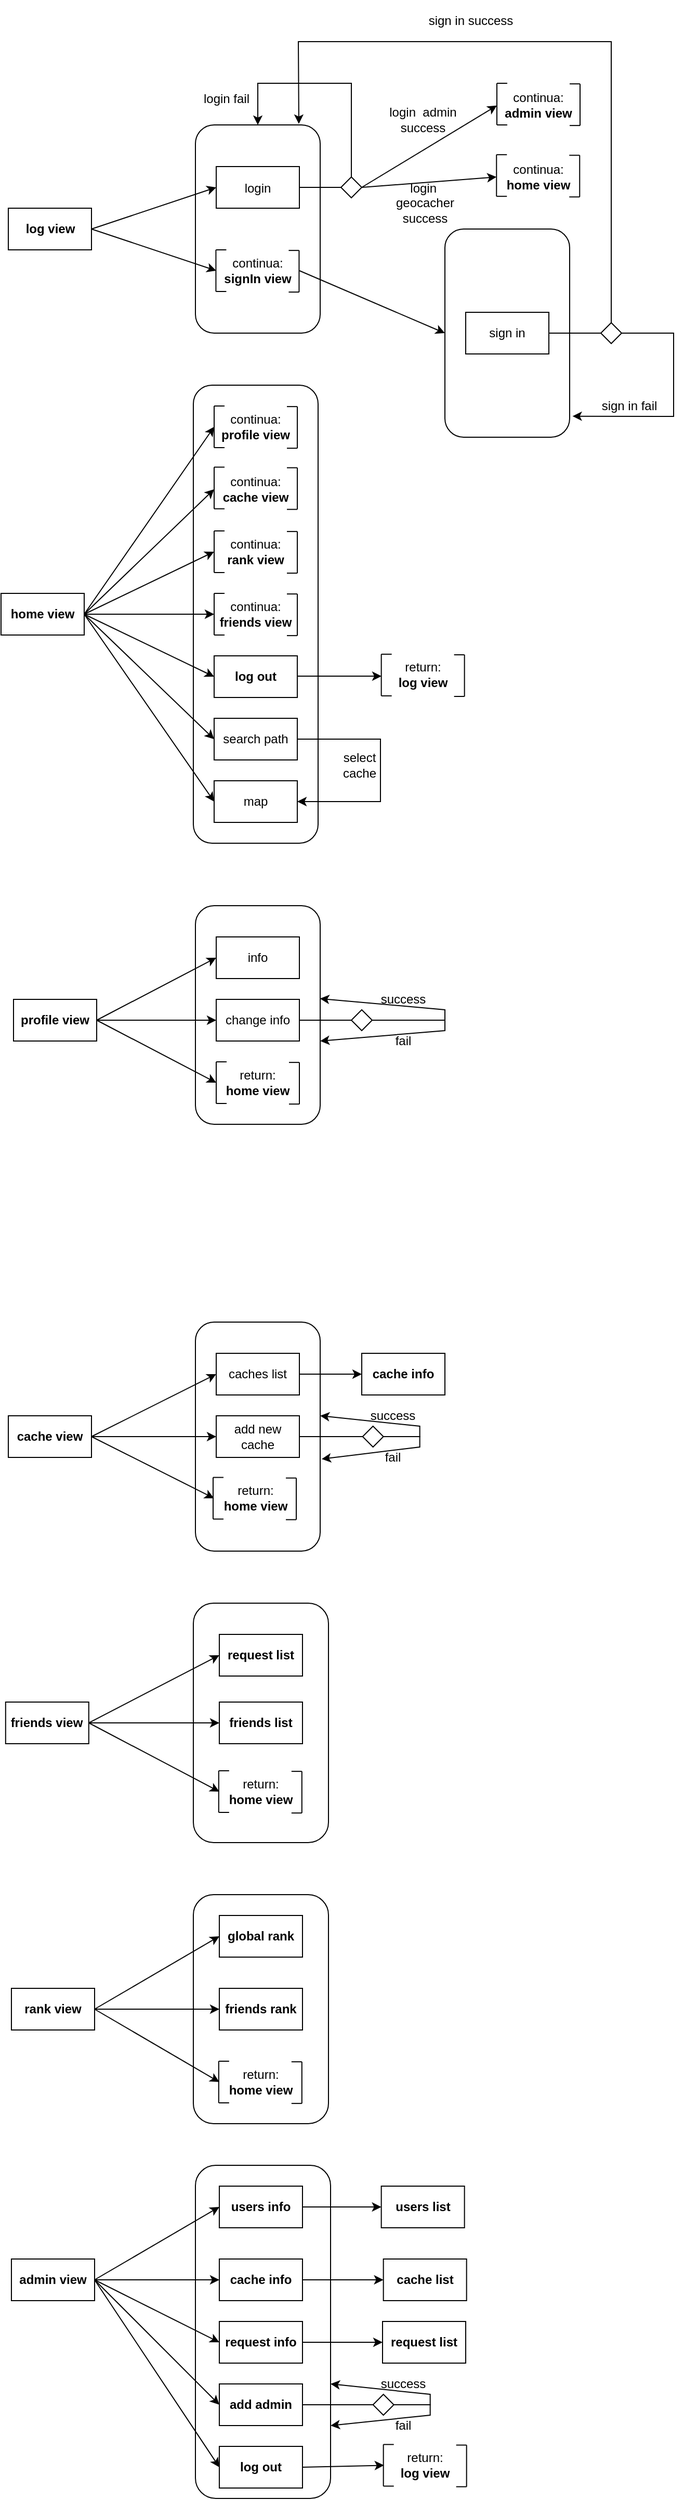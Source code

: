 <mxfile version="21.3.7" type="device">
  <diagram name="Pagina-1" id="t4xXC4OWrp22J8FmVg-x">
    <mxGraphModel dx="1138" dy="1809" grid="1" gridSize="10" guides="1" tooltips="1" connect="1" arrows="1" fold="1" page="1" pageScale="1" pageWidth="827" pageHeight="1169" math="0" shadow="0">
      <root>
        <mxCell id="0" />
        <mxCell id="1" parent="0" />
        <mxCell id="ESL95GGbfHb56Cdl-5EP-1" value="" style="rounded=1;whiteSpace=wrap;html=1;" parent="1" vertex="1">
          <mxGeometry x="340" y="40" width="120" height="200" as="geometry" />
        </mxCell>
        <mxCell id="ESL95GGbfHb56Cdl-5EP-3" value="" style="rounded=0;whiteSpace=wrap;html=1;" parent="1" vertex="1">
          <mxGeometry x="160" y="120" width="80" height="40" as="geometry" />
        </mxCell>
        <mxCell id="ESL95GGbfHb56Cdl-5EP-4" value="&lt;b&gt;log view&lt;/b&gt;" style="text;html=1;align=center;verticalAlign=middle;resizable=0;points=[];autosize=1;strokeColor=none;fillColor=none;" parent="1" vertex="1">
          <mxGeometry x="165" y="125" width="70" height="30" as="geometry" />
        </mxCell>
        <mxCell id="ESL95GGbfHb56Cdl-5EP-27" value="" style="endArrow=none;html=1;rounded=0;" parent="1" edge="1">
          <mxGeometry width="50" height="50" relative="1" as="geometry">
            <mxPoint x="359.71" y="200" as="sourcePoint" />
            <mxPoint x="359.71" y="160" as="targetPoint" />
          </mxGeometry>
        </mxCell>
        <mxCell id="ESL95GGbfHb56Cdl-5EP-28" value="" style="endArrow=none;html=1;rounded=0;" parent="1" edge="1">
          <mxGeometry width="50" height="50" relative="1" as="geometry">
            <mxPoint x="359.71" y="160" as="sourcePoint" />
            <mxPoint x="369.71" y="160" as="targetPoint" />
          </mxGeometry>
        </mxCell>
        <mxCell id="ESL95GGbfHb56Cdl-5EP-29" value="" style="endArrow=none;html=1;rounded=0;" parent="1" edge="1">
          <mxGeometry width="50" height="50" relative="1" as="geometry">
            <mxPoint x="359.71" y="200" as="sourcePoint" />
            <mxPoint x="369.71" y="200" as="targetPoint" />
          </mxGeometry>
        </mxCell>
        <mxCell id="ESL95GGbfHb56Cdl-5EP-30" value="" style="endArrow=none;html=1;rounded=0;" parent="1" edge="1">
          <mxGeometry width="50" height="50" relative="1" as="geometry">
            <mxPoint x="439.71" y="160.57" as="sourcePoint" />
            <mxPoint x="439.71" y="200.57" as="targetPoint" />
          </mxGeometry>
        </mxCell>
        <mxCell id="ESL95GGbfHb56Cdl-5EP-31" value="" style="endArrow=none;html=1;rounded=0;" parent="1" edge="1">
          <mxGeometry width="50" height="50" relative="1" as="geometry">
            <mxPoint x="429.71" y="160.57" as="sourcePoint" />
            <mxPoint x="439.71" y="160.57" as="targetPoint" />
          </mxGeometry>
        </mxCell>
        <mxCell id="ESL95GGbfHb56Cdl-5EP-32" value="" style="endArrow=none;html=1;rounded=0;" parent="1" edge="1">
          <mxGeometry width="50" height="50" relative="1" as="geometry">
            <mxPoint x="429.71" y="200.57" as="sourcePoint" />
            <mxPoint x="439.71" y="200.57" as="targetPoint" />
          </mxGeometry>
        </mxCell>
        <mxCell id="ESL95GGbfHb56Cdl-5EP-34" value="continua:&lt;br&gt;&lt;b&gt;signIn view&lt;/b&gt;" style="text;html=1;strokeColor=none;fillColor=none;align=center;verticalAlign=middle;whiteSpace=wrap;rounded=0;" parent="1" vertex="1">
          <mxGeometry x="360" y="160" width="80" height="40" as="geometry" />
        </mxCell>
        <mxCell id="ESL95GGbfHb56Cdl-5EP-35" value="" style="endArrow=classic;html=1;rounded=0;exitX=1;exitY=0.5;exitDx=0;exitDy=0;entryX=0;entryY=0.5;entryDx=0;entryDy=0;" parent="1" source="ESL95GGbfHb56Cdl-5EP-3" edge="1">
          <mxGeometry width="50" height="50" relative="1" as="geometry">
            <mxPoint x="400" y="200" as="sourcePoint" />
            <mxPoint x="360" y="100.0" as="targetPoint" />
          </mxGeometry>
        </mxCell>
        <mxCell id="ESL95GGbfHb56Cdl-5EP-36" value="" style="endArrow=classic;html=1;rounded=0;exitX=1;exitY=0.5;exitDx=0;exitDy=0;entryX=0;entryY=0.5;entryDx=0;entryDy=0;" parent="1" source="ESL95GGbfHb56Cdl-5EP-3" target="ESL95GGbfHb56Cdl-5EP-34" edge="1">
          <mxGeometry width="50" height="50" relative="1" as="geometry">
            <mxPoint x="400" y="200" as="sourcePoint" />
            <mxPoint x="450" y="150" as="targetPoint" />
          </mxGeometry>
        </mxCell>
        <mxCell id="ESL95GGbfHb56Cdl-5EP-39" value="" style="rounded=0;whiteSpace=wrap;html=1;" parent="1" vertex="1">
          <mxGeometry x="360" y="80" width="80" height="40" as="geometry" />
        </mxCell>
        <mxCell id="ESL95GGbfHb56Cdl-5EP-40" value="" style="endArrow=none;html=1;rounded=0;exitX=1;exitY=0.5;exitDx=0;exitDy=0;" parent="1" source="ESL95GGbfHb56Cdl-5EP-39" edge="1">
          <mxGeometry width="50" height="50" relative="1" as="geometry">
            <mxPoint x="400" y="200" as="sourcePoint" />
            <mxPoint x="480" y="100" as="targetPoint" />
          </mxGeometry>
        </mxCell>
        <mxCell id="ESL95GGbfHb56Cdl-5EP-41" value="" style="rhombus;whiteSpace=wrap;html=1;" parent="1" vertex="1">
          <mxGeometry x="480" y="90" width="20" height="20" as="geometry" />
        </mxCell>
        <mxCell id="ESL95GGbfHb56Cdl-5EP-42" value="" style="endArrow=classic;html=1;rounded=0;exitX=0.5;exitY=0;exitDx=0;exitDy=0;entryX=0.5;entryY=0;entryDx=0;entryDy=0;" parent="1" source="ESL95GGbfHb56Cdl-5EP-41" target="ESL95GGbfHb56Cdl-5EP-1" edge="1">
          <mxGeometry width="50" height="50" relative="1" as="geometry">
            <mxPoint x="400" y="200" as="sourcePoint" />
            <mxPoint x="350" y="10" as="targetPoint" />
            <Array as="points">
              <mxPoint x="490" y="40" />
              <mxPoint x="490" />
              <mxPoint x="400" />
            </Array>
          </mxGeometry>
        </mxCell>
        <mxCell id="ESL95GGbfHb56Cdl-5EP-43" value="login fail" style="text;html=1;strokeColor=none;fillColor=none;align=center;verticalAlign=middle;whiteSpace=wrap;rounded=0;" parent="1" vertex="1">
          <mxGeometry x="340" width="60" height="30" as="geometry" />
        </mxCell>
        <mxCell id="ESL95GGbfHb56Cdl-5EP-44" value="" style="endArrow=classic;html=1;rounded=0;exitX=1;exitY=0.5;exitDx=0;exitDy=0;entryX=0;entryY=0.5;entryDx=0;entryDy=0;" parent="1" source="ESL95GGbfHb56Cdl-5EP-41" target="bW9s2679o0z1CHN03vp--7" edge="1">
          <mxGeometry width="50" height="50" relative="1" as="geometry">
            <mxPoint x="530" y="90" as="sourcePoint" />
            <mxPoint x="540" y="41" as="targetPoint" />
            <Array as="points" />
          </mxGeometry>
        </mxCell>
        <mxCell id="ESL95GGbfHb56Cdl-5EP-45" value="" style="endArrow=none;html=1;rounded=0;" parent="1" edge="1">
          <mxGeometry width="50" height="50" relative="1" as="geometry">
            <mxPoint x="629.63" y="108.6" as="sourcePoint" />
            <mxPoint x="629.63" y="68.6" as="targetPoint" />
          </mxGeometry>
        </mxCell>
        <mxCell id="ESL95GGbfHb56Cdl-5EP-46" value="" style="endArrow=none;html=1;rounded=0;" parent="1" edge="1">
          <mxGeometry width="50" height="50" relative="1" as="geometry">
            <mxPoint x="629.63" y="68.6" as="sourcePoint" />
            <mxPoint x="639.63" y="68.6" as="targetPoint" />
          </mxGeometry>
        </mxCell>
        <mxCell id="ESL95GGbfHb56Cdl-5EP-47" value="" style="endArrow=none;html=1;rounded=0;" parent="1" edge="1">
          <mxGeometry width="50" height="50" relative="1" as="geometry">
            <mxPoint x="629.63" y="108.6" as="sourcePoint" />
            <mxPoint x="639.63" y="108.6" as="targetPoint" />
          </mxGeometry>
        </mxCell>
        <mxCell id="ESL95GGbfHb56Cdl-5EP-48" value="" style="endArrow=none;html=1;rounded=0;" parent="1" edge="1">
          <mxGeometry width="50" height="50" relative="1" as="geometry">
            <mxPoint x="709.63" y="69.17" as="sourcePoint" />
            <mxPoint x="709.63" y="109.17" as="targetPoint" />
          </mxGeometry>
        </mxCell>
        <mxCell id="ESL95GGbfHb56Cdl-5EP-49" value="" style="endArrow=none;html=1;rounded=0;" parent="1" edge="1">
          <mxGeometry width="50" height="50" relative="1" as="geometry">
            <mxPoint x="699.63" y="69.17" as="sourcePoint" />
            <mxPoint x="709.63" y="69.17" as="targetPoint" />
          </mxGeometry>
        </mxCell>
        <mxCell id="ESL95GGbfHb56Cdl-5EP-50" value="" style="endArrow=none;html=1;rounded=0;" parent="1" edge="1">
          <mxGeometry width="50" height="50" relative="1" as="geometry">
            <mxPoint x="699.63" y="109.17" as="sourcePoint" />
            <mxPoint x="709.63" y="109.17" as="targetPoint" />
          </mxGeometry>
        </mxCell>
        <mxCell id="ESL95GGbfHb56Cdl-5EP-51" value="continua:&lt;br&gt;&lt;b&gt;home view&lt;/b&gt;" style="text;html=1;strokeColor=none;fillColor=none;align=center;verticalAlign=middle;whiteSpace=wrap;rounded=0;" parent="1" vertex="1">
          <mxGeometry x="629.63" y="70" width="80" height="40" as="geometry" />
        </mxCell>
        <mxCell id="ESL95GGbfHb56Cdl-5EP-53" value="login&amp;nbsp; admin success" style="text;html=1;strokeColor=none;fillColor=none;align=center;verticalAlign=middle;whiteSpace=wrap;rounded=0;" parent="1" vertex="1">
          <mxGeometry x="518.82" y="20.0" width="80" height="30" as="geometry" />
        </mxCell>
        <mxCell id="ESL95GGbfHb56Cdl-5EP-54" value="login" style="text;html=1;strokeColor=none;fillColor=none;align=center;verticalAlign=middle;whiteSpace=wrap;rounded=0;" parent="1" vertex="1">
          <mxGeometry x="360" y="81.4" width="80" height="40" as="geometry" />
        </mxCell>
        <mxCell id="ESL95GGbfHb56Cdl-5EP-55" value="" style="endArrow=classic;html=1;rounded=0;exitX=1;exitY=0.5;exitDx=0;exitDy=0;entryX=0;entryY=0.5;entryDx=0;entryDy=0;" parent="1" source="ESL95GGbfHb56Cdl-5EP-34" target="ESL95GGbfHb56Cdl-5EP-56" edge="1">
          <mxGeometry width="50" height="50" relative="1" as="geometry">
            <mxPoint x="420" y="230" as="sourcePoint" />
            <mxPoint x="490" y="180" as="targetPoint" />
          </mxGeometry>
        </mxCell>
        <mxCell id="ESL95GGbfHb56Cdl-5EP-56" value="" style="rounded=1;whiteSpace=wrap;html=1;" parent="1" vertex="1">
          <mxGeometry x="580" y="140" width="120" height="200" as="geometry" />
        </mxCell>
        <mxCell id="ESL95GGbfHb56Cdl-5EP-57" value="" style="rounded=0;whiteSpace=wrap;html=1;" parent="1" vertex="1">
          <mxGeometry x="600" y="220" width="80" height="40" as="geometry" />
        </mxCell>
        <mxCell id="ESL95GGbfHb56Cdl-5EP-58" value="sign in" style="text;html=1;strokeColor=none;fillColor=none;align=center;verticalAlign=middle;whiteSpace=wrap;rounded=0;" parent="1" vertex="1">
          <mxGeometry x="600" y="220" width="80" height="40" as="geometry" />
        </mxCell>
        <mxCell id="ESL95GGbfHb56Cdl-5EP-59" value="" style="endArrow=none;html=1;rounded=0;exitX=1;exitY=0.5;exitDx=0;exitDy=0;" parent="1" source="ESL95GGbfHb56Cdl-5EP-58" edge="1">
          <mxGeometry width="50" height="50" relative="1" as="geometry">
            <mxPoint x="420" y="230" as="sourcePoint" />
            <mxPoint x="730" y="240" as="targetPoint" />
          </mxGeometry>
        </mxCell>
        <mxCell id="ESL95GGbfHb56Cdl-5EP-61" value="" style="rhombus;whiteSpace=wrap;html=1;" parent="1" vertex="1">
          <mxGeometry x="730" y="230" width="20" height="20" as="geometry" />
        </mxCell>
        <mxCell id="ESL95GGbfHb56Cdl-5EP-62" value="" style="endArrow=classic;html=1;rounded=0;exitX=0.5;exitY=0;exitDx=0;exitDy=0;entryX=0.829;entryY=-0.005;entryDx=0;entryDy=0;entryPerimeter=0;" parent="1" source="ESL95GGbfHb56Cdl-5EP-61" target="ESL95GGbfHb56Cdl-5EP-1" edge="1">
          <mxGeometry width="50" height="50" relative="1" as="geometry">
            <mxPoint x="420" y="230" as="sourcePoint" />
            <mxPoint x="420" y="20" as="targetPoint" />
            <Array as="points">
              <mxPoint x="740" y="-40" />
              <mxPoint x="439" y="-40" />
            </Array>
          </mxGeometry>
        </mxCell>
        <mxCell id="ESL95GGbfHb56Cdl-5EP-63" value="sign in success" style="text;html=1;strokeColor=none;fillColor=none;align=center;verticalAlign=middle;whiteSpace=wrap;rounded=0;" parent="1" vertex="1">
          <mxGeometry x="550" y="-80" width="110" height="40" as="geometry" />
        </mxCell>
        <mxCell id="ESL95GGbfHb56Cdl-5EP-64" value="" style="endArrow=classic;html=1;rounded=0;exitX=1;exitY=0.5;exitDx=0;exitDy=0;entryX=1.023;entryY=0.899;entryDx=0;entryDy=0;entryPerimeter=0;" parent="1" source="ESL95GGbfHb56Cdl-5EP-61" target="ESL95GGbfHb56Cdl-5EP-56" edge="1">
          <mxGeometry width="50" height="50" relative="1" as="geometry">
            <mxPoint x="420" y="220" as="sourcePoint" />
            <mxPoint x="740" y="330" as="targetPoint" />
            <Array as="points">
              <mxPoint x="800" y="240" />
              <mxPoint x="800" y="320" />
            </Array>
          </mxGeometry>
        </mxCell>
        <mxCell id="ESL95GGbfHb56Cdl-5EP-65" value="sign in fail" style="text;html=1;strokeColor=none;fillColor=none;align=center;verticalAlign=middle;whiteSpace=wrap;rounded=0;" parent="1" vertex="1">
          <mxGeometry x="720" y="290" width="75" height="40" as="geometry" />
        </mxCell>
        <mxCell id="ESL95GGbfHb56Cdl-5EP-66" value="" style="rounded=1;whiteSpace=wrap;html=1;" parent="1" vertex="1">
          <mxGeometry x="337.99" y="290" width="120" height="440" as="geometry" />
        </mxCell>
        <mxCell id="ESL95GGbfHb56Cdl-5EP-68" value="" style="rounded=0;whiteSpace=wrap;html=1;" parent="1" vertex="1">
          <mxGeometry x="152.99" y="490" width="80" height="40" as="geometry" />
        </mxCell>
        <mxCell id="ESL95GGbfHb56Cdl-5EP-70" value="&lt;b&gt;home view&lt;/b&gt;" style="text;html=1;strokeColor=none;fillColor=none;align=center;verticalAlign=middle;whiteSpace=wrap;rounded=0;" parent="1" vertex="1">
          <mxGeometry x="152.99" y="490" width="80" height="40" as="geometry" />
        </mxCell>
        <mxCell id="ESL95GGbfHb56Cdl-5EP-71" value="" style="endArrow=none;html=1;rounded=0;" parent="1" edge="1">
          <mxGeometry width="50" height="50" relative="1" as="geometry">
            <mxPoint x="357.99" y="350" as="sourcePoint" />
            <mxPoint x="357.99" y="310" as="targetPoint" />
          </mxGeometry>
        </mxCell>
        <mxCell id="ESL95GGbfHb56Cdl-5EP-72" value="" style="endArrow=none;html=1;rounded=0;" parent="1" edge="1">
          <mxGeometry width="50" height="50" relative="1" as="geometry">
            <mxPoint x="357.99" y="310" as="sourcePoint" />
            <mxPoint x="367.99" y="310" as="targetPoint" />
          </mxGeometry>
        </mxCell>
        <mxCell id="ESL95GGbfHb56Cdl-5EP-73" value="" style="endArrow=none;html=1;rounded=0;" parent="1" edge="1">
          <mxGeometry width="50" height="50" relative="1" as="geometry">
            <mxPoint x="357.99" y="350" as="sourcePoint" />
            <mxPoint x="367.99" y="350" as="targetPoint" />
          </mxGeometry>
        </mxCell>
        <mxCell id="ESL95GGbfHb56Cdl-5EP-74" value="" style="endArrow=none;html=1;rounded=0;" parent="1" edge="1">
          <mxGeometry width="50" height="50" relative="1" as="geometry">
            <mxPoint x="437.99" y="310.57" as="sourcePoint" />
            <mxPoint x="437.99" y="350.57" as="targetPoint" />
          </mxGeometry>
        </mxCell>
        <mxCell id="ESL95GGbfHb56Cdl-5EP-75" value="" style="endArrow=none;html=1;rounded=0;" parent="1" edge="1">
          <mxGeometry width="50" height="50" relative="1" as="geometry">
            <mxPoint x="427.99" y="310.57" as="sourcePoint" />
            <mxPoint x="437.99" y="310.57" as="targetPoint" />
          </mxGeometry>
        </mxCell>
        <mxCell id="ESL95GGbfHb56Cdl-5EP-76" value="" style="endArrow=none;html=1;rounded=0;" parent="1" edge="1">
          <mxGeometry width="50" height="50" relative="1" as="geometry">
            <mxPoint x="427.99" y="350.57" as="sourcePoint" />
            <mxPoint x="437.99" y="350.57" as="targetPoint" />
          </mxGeometry>
        </mxCell>
        <mxCell id="ESL95GGbfHb56Cdl-5EP-89" value="" style="endArrow=none;html=1;rounded=0;" parent="1" edge="1">
          <mxGeometry width="50" height="50" relative="1" as="geometry">
            <mxPoint x="357.99" y="470" as="sourcePoint" />
            <mxPoint x="357.99" y="430" as="targetPoint" />
          </mxGeometry>
        </mxCell>
        <mxCell id="ESL95GGbfHb56Cdl-5EP-90" value="" style="endArrow=none;html=1;rounded=0;" parent="1" edge="1">
          <mxGeometry width="50" height="50" relative="1" as="geometry">
            <mxPoint x="357.99" y="430" as="sourcePoint" />
            <mxPoint x="367.99" y="430" as="targetPoint" />
          </mxGeometry>
        </mxCell>
        <mxCell id="ESL95GGbfHb56Cdl-5EP-91" value="" style="endArrow=none;html=1;rounded=0;" parent="1" edge="1">
          <mxGeometry width="50" height="50" relative="1" as="geometry">
            <mxPoint x="357.99" y="470" as="sourcePoint" />
            <mxPoint x="367.99" y="470" as="targetPoint" />
          </mxGeometry>
        </mxCell>
        <mxCell id="ESL95GGbfHb56Cdl-5EP-92" value="" style="endArrow=none;html=1;rounded=0;" parent="1" edge="1">
          <mxGeometry width="50" height="50" relative="1" as="geometry">
            <mxPoint x="437.99" y="430.57" as="sourcePoint" />
            <mxPoint x="437.99" y="470.57" as="targetPoint" />
          </mxGeometry>
        </mxCell>
        <mxCell id="ESL95GGbfHb56Cdl-5EP-93" value="" style="endArrow=none;html=1;rounded=0;" parent="1" edge="1">
          <mxGeometry width="50" height="50" relative="1" as="geometry">
            <mxPoint x="427.99" y="430.57" as="sourcePoint" />
            <mxPoint x="437.99" y="430.57" as="targetPoint" />
          </mxGeometry>
        </mxCell>
        <mxCell id="ESL95GGbfHb56Cdl-5EP-94" value="" style="endArrow=none;html=1;rounded=0;" parent="1" edge="1">
          <mxGeometry width="50" height="50" relative="1" as="geometry">
            <mxPoint x="427.99" y="470.57" as="sourcePoint" />
            <mxPoint x="437.99" y="470.57" as="targetPoint" />
          </mxGeometry>
        </mxCell>
        <mxCell id="ESL95GGbfHb56Cdl-5EP-95" value="" style="endArrow=none;html=1;rounded=0;" parent="1" edge="1">
          <mxGeometry width="50" height="50" relative="1" as="geometry">
            <mxPoint x="357.99" y="408.74" as="sourcePoint" />
            <mxPoint x="357.99" y="368.74" as="targetPoint" />
          </mxGeometry>
        </mxCell>
        <mxCell id="ESL95GGbfHb56Cdl-5EP-96" value="" style="endArrow=none;html=1;rounded=0;" parent="1" edge="1">
          <mxGeometry width="50" height="50" relative="1" as="geometry">
            <mxPoint x="357.99" y="368.74" as="sourcePoint" />
            <mxPoint x="367.99" y="368.74" as="targetPoint" />
          </mxGeometry>
        </mxCell>
        <mxCell id="ESL95GGbfHb56Cdl-5EP-97" value="" style="endArrow=none;html=1;rounded=0;" parent="1" edge="1">
          <mxGeometry width="50" height="50" relative="1" as="geometry">
            <mxPoint x="357.99" y="408.74" as="sourcePoint" />
            <mxPoint x="367.99" y="408.74" as="targetPoint" />
          </mxGeometry>
        </mxCell>
        <mxCell id="ESL95GGbfHb56Cdl-5EP-98" value="" style="endArrow=none;html=1;rounded=0;" parent="1" edge="1">
          <mxGeometry width="50" height="50" relative="1" as="geometry">
            <mxPoint x="437.99" y="369.31" as="sourcePoint" />
            <mxPoint x="437.99" y="409.31" as="targetPoint" />
          </mxGeometry>
        </mxCell>
        <mxCell id="ESL95GGbfHb56Cdl-5EP-99" value="" style="endArrow=none;html=1;rounded=0;" parent="1" edge="1">
          <mxGeometry width="50" height="50" relative="1" as="geometry">
            <mxPoint x="427.99" y="369.31" as="sourcePoint" />
            <mxPoint x="437.99" y="369.31" as="targetPoint" />
          </mxGeometry>
        </mxCell>
        <mxCell id="ESL95GGbfHb56Cdl-5EP-100" value="" style="endArrow=none;html=1;rounded=0;" parent="1" edge="1">
          <mxGeometry width="50" height="50" relative="1" as="geometry">
            <mxPoint x="427.99" y="409.31" as="sourcePoint" />
            <mxPoint x="437.99" y="409.31" as="targetPoint" />
          </mxGeometry>
        </mxCell>
        <mxCell id="ESL95GGbfHb56Cdl-5EP-102" value="" style="rounded=0;whiteSpace=wrap;html=1;" parent="1" vertex="1">
          <mxGeometry x="357.99" y="670" width="80" height="40" as="geometry" />
        </mxCell>
        <mxCell id="ESL95GGbfHb56Cdl-5EP-103" value="map" style="text;html=1;strokeColor=none;fillColor=none;align=center;verticalAlign=middle;whiteSpace=wrap;rounded=0;" parent="1" vertex="1">
          <mxGeometry x="357.99" y="670" width="80" height="40" as="geometry" />
        </mxCell>
        <mxCell id="ESL95GGbfHb56Cdl-5EP-105" value="continua:&lt;br style=&quot;border-color: var(--border-color);&quot;&gt;&lt;b style=&quot;border-color: var(--border-color);&quot;&gt;rank view&lt;/b&gt;" style="text;html=1;strokeColor=none;fillColor=none;align=center;verticalAlign=middle;whiteSpace=wrap;rounded=0;" parent="1" vertex="1">
          <mxGeometry x="357.99" y="430" width="80" height="40" as="geometry" />
        </mxCell>
        <mxCell id="ESL95GGbfHb56Cdl-5EP-106" value="continua:&lt;br style=&quot;border-color: var(--border-color);&quot;&gt;&lt;b style=&quot;border-color: var(--border-color);&quot;&gt;cache view&lt;/b&gt;" style="text;html=1;strokeColor=none;fillColor=none;align=center;verticalAlign=middle;whiteSpace=wrap;rounded=0;" parent="1" vertex="1">
          <mxGeometry x="357.99" y="370" width="80" height="40" as="geometry" />
        </mxCell>
        <mxCell id="ESL95GGbfHb56Cdl-5EP-107" value="continua:&lt;br&gt;&lt;b&gt;profile view&lt;/b&gt;" style="text;html=1;strokeColor=none;fillColor=none;align=center;verticalAlign=middle;whiteSpace=wrap;rounded=0;" parent="1" vertex="1">
          <mxGeometry x="357.99" y="310" width="80" height="40" as="geometry" />
        </mxCell>
        <mxCell id="ESL95GGbfHb56Cdl-5EP-113" value="" style="endArrow=classic;html=1;rounded=0;exitX=1;exitY=0.5;exitDx=0;exitDy=0;entryX=0;entryY=0.5;entryDx=0;entryDy=0;" parent="1" source="ESL95GGbfHb56Cdl-5EP-70" target="ESL95GGbfHb56Cdl-5EP-103" edge="1">
          <mxGeometry width="50" height="50" relative="1" as="geometry">
            <mxPoint x="467.99" y="440" as="sourcePoint" />
            <mxPoint x="517.99" y="390" as="targetPoint" />
          </mxGeometry>
        </mxCell>
        <mxCell id="ESL95GGbfHb56Cdl-5EP-114" value="" style="endArrow=classic;html=1;rounded=0;exitX=1;exitY=0.5;exitDx=0;exitDy=0;entryX=0;entryY=0.5;entryDx=0;entryDy=0;" parent="1" source="ESL95GGbfHb56Cdl-5EP-70" edge="1" target="ESL95GGbfHb56Cdl-5EP-120">
          <mxGeometry width="50" height="50" relative="1" as="geometry">
            <mxPoint x="477.99" y="450" as="sourcePoint" />
            <mxPoint x="357.99" y="510" as="targetPoint" />
          </mxGeometry>
        </mxCell>
        <mxCell id="ESL95GGbfHb56Cdl-5EP-115" value="" style="endArrow=classic;html=1;rounded=0;exitX=1;exitY=0.5;exitDx=0;exitDy=0;entryX=0;entryY=0.5;entryDx=0;entryDy=0;" parent="1" source="ESL95GGbfHb56Cdl-5EP-70" target="ESL95GGbfHb56Cdl-5EP-105" edge="1">
          <mxGeometry width="50" height="50" relative="1" as="geometry">
            <mxPoint x="487.99" y="460" as="sourcePoint" />
            <mxPoint x="537.99" y="410" as="targetPoint" />
          </mxGeometry>
        </mxCell>
        <mxCell id="ESL95GGbfHb56Cdl-5EP-116" value="" style="endArrow=classic;html=1;rounded=0;exitX=1;exitY=0.5;exitDx=0;exitDy=0;entryX=0;entryY=0.5;entryDx=0;entryDy=0;" parent="1" source="ESL95GGbfHb56Cdl-5EP-70" target="ESL95GGbfHb56Cdl-5EP-106" edge="1">
          <mxGeometry width="50" height="50" relative="1" as="geometry">
            <mxPoint x="497.99" y="470" as="sourcePoint" />
            <mxPoint x="547.99" y="420" as="targetPoint" />
          </mxGeometry>
        </mxCell>
        <mxCell id="ESL95GGbfHb56Cdl-5EP-117" value="" style="endArrow=classic;html=1;rounded=0;exitX=1;exitY=0.5;exitDx=0;exitDy=0;entryX=0;entryY=0.5;entryDx=0;entryDy=0;" parent="1" source="ESL95GGbfHb56Cdl-5EP-70" target="ESL95GGbfHb56Cdl-5EP-107" edge="1">
          <mxGeometry width="50" height="50" relative="1" as="geometry">
            <mxPoint x="507.99" y="480" as="sourcePoint" />
            <mxPoint x="557.99" y="430" as="targetPoint" />
          </mxGeometry>
        </mxCell>
        <mxCell id="ESL95GGbfHb56Cdl-5EP-118" value="&lt;b style=&quot;border-color: var(--border-color);&quot;&gt;profile view&lt;/b&gt;" style="rounded=0;whiteSpace=wrap;html=1;" parent="1" vertex="1">
          <mxGeometry x="165" y="880" width="80" height="40" as="geometry" />
        </mxCell>
        <mxCell id="ESL95GGbfHb56Cdl-5EP-119" value="" style="rounded=1;whiteSpace=wrap;html=1;" parent="1" vertex="1">
          <mxGeometry x="340" y="790" width="120" height="210" as="geometry" />
        </mxCell>
        <mxCell id="ESL95GGbfHb56Cdl-5EP-120" value="search path" style="rounded=0;whiteSpace=wrap;html=1;" parent="1" vertex="1">
          <mxGeometry x="357.99" y="610" width="80" height="40" as="geometry" />
        </mxCell>
        <mxCell id="ESL95GGbfHb56Cdl-5EP-122" value="" style="endArrow=classic;html=1;rounded=0;exitX=1;exitY=0.5;exitDx=0;exitDy=0;entryX=1;entryY=0.5;entryDx=0;entryDy=0;" parent="1" source="ESL95GGbfHb56Cdl-5EP-120" target="ESL95GGbfHb56Cdl-5EP-103" edge="1">
          <mxGeometry width="50" height="50" relative="1" as="geometry">
            <mxPoint x="437.99" y="560" as="sourcePoint" />
            <mxPoint x="487.99" y="590" as="targetPoint" />
            <Array as="points">
              <mxPoint x="517.99" y="630" />
              <mxPoint x="517.99" y="690" />
            </Array>
          </mxGeometry>
        </mxCell>
        <mxCell id="ESL95GGbfHb56Cdl-5EP-123" value="" style="rounded=0;whiteSpace=wrap;html=1;" parent="1" vertex="1">
          <mxGeometry x="360" y="820" width="80" height="40" as="geometry" />
        </mxCell>
        <mxCell id="ESL95GGbfHb56Cdl-5EP-126" value="info" style="text;html=1;strokeColor=none;fillColor=none;align=center;verticalAlign=middle;whiteSpace=wrap;rounded=0;" parent="1" vertex="1">
          <mxGeometry x="360" y="820" width="80" height="40" as="geometry" />
        </mxCell>
        <mxCell id="ESL95GGbfHb56Cdl-5EP-127" value="" style="rounded=0;whiteSpace=wrap;html=1;" parent="1" vertex="1">
          <mxGeometry x="360" y="880" width="80" height="40" as="geometry" />
        </mxCell>
        <mxCell id="ESL95GGbfHb56Cdl-5EP-132" value="" style="rhombus;whiteSpace=wrap;html=1;" parent="1" vertex="1">
          <mxGeometry x="490" y="890" width="20" height="20" as="geometry" />
        </mxCell>
        <mxCell id="ESL95GGbfHb56Cdl-5EP-133" value="" style="endArrow=none;html=1;rounded=0;entryX=0;entryY=0.5;entryDx=0;entryDy=0;exitX=1;exitY=0.5;exitDx=0;exitDy=0;" parent="1" source="bW9s2679o0z1CHN03vp--49" target="ESL95GGbfHb56Cdl-5EP-132" edge="1">
          <mxGeometry width="50" height="50" relative="1" as="geometry">
            <mxPoint x="460" y="900" as="sourcePoint" />
            <mxPoint x="450" y="800" as="targetPoint" />
          </mxGeometry>
        </mxCell>
        <mxCell id="ESL95GGbfHb56Cdl-5EP-140" value="" style="endArrow=classic;html=1;rounded=0;exitX=1;exitY=0.5;exitDx=0;exitDy=0;entryX=0;entryY=0.5;entryDx=0;entryDy=0;" parent="1" source="ESL95GGbfHb56Cdl-5EP-118" target="ESL95GGbfHb56Cdl-5EP-153" edge="1">
          <mxGeometry width="50" height="50" relative="1" as="geometry">
            <mxPoint x="220" y="860" as="sourcePoint" />
            <mxPoint x="290" y="990" as="targetPoint" />
          </mxGeometry>
        </mxCell>
        <mxCell id="ESL95GGbfHb56Cdl-5EP-142" value="" style="endArrow=classic;html=1;rounded=0;exitX=1;exitY=0.5;exitDx=0;exitDy=0;entryX=0;entryY=0.5;entryDx=0;entryDy=0;" parent="1" source="ESL95GGbfHb56Cdl-5EP-118" edge="1">
          <mxGeometry width="50" height="50" relative="1" as="geometry">
            <mxPoint x="240" y="880" as="sourcePoint" />
            <mxPoint x="360" y="900" as="targetPoint" />
          </mxGeometry>
        </mxCell>
        <mxCell id="ESL95GGbfHb56Cdl-5EP-143" value="" style="endArrow=classic;html=1;rounded=0;exitX=1;exitY=0.5;exitDx=0;exitDy=0;entryX=0;entryY=0.5;entryDx=0;entryDy=0;" parent="1" source="ESL95GGbfHb56Cdl-5EP-118" target="ESL95GGbfHb56Cdl-5EP-126" edge="1">
          <mxGeometry width="50" height="50" relative="1" as="geometry">
            <mxPoint x="240" y="920" as="sourcePoint" />
            <mxPoint x="300" y="840" as="targetPoint" />
          </mxGeometry>
        </mxCell>
        <mxCell id="ESL95GGbfHb56Cdl-5EP-144" value="" style="endArrow=none;html=1;rounded=0;" parent="1" edge="1">
          <mxGeometry width="50" height="50" relative="1" as="geometry">
            <mxPoint x="360" y="980" as="sourcePoint" />
            <mxPoint x="360" y="940" as="targetPoint" />
          </mxGeometry>
        </mxCell>
        <mxCell id="ESL95GGbfHb56Cdl-5EP-145" value="" style="endArrow=none;html=1;rounded=0;" parent="1" edge="1">
          <mxGeometry width="50" height="50" relative="1" as="geometry">
            <mxPoint x="360" y="940" as="sourcePoint" />
            <mxPoint x="370" y="940" as="targetPoint" />
          </mxGeometry>
        </mxCell>
        <mxCell id="ESL95GGbfHb56Cdl-5EP-146" value="" style="endArrow=none;html=1;rounded=0;" parent="1" edge="1">
          <mxGeometry width="50" height="50" relative="1" as="geometry">
            <mxPoint x="360" y="980" as="sourcePoint" />
            <mxPoint x="370" y="980" as="targetPoint" />
          </mxGeometry>
        </mxCell>
        <mxCell id="ESL95GGbfHb56Cdl-5EP-147" value="" style="endArrow=none;html=1;rounded=0;" parent="1" edge="1">
          <mxGeometry width="50" height="50" relative="1" as="geometry">
            <mxPoint x="440" y="940.57" as="sourcePoint" />
            <mxPoint x="440" y="980.57" as="targetPoint" />
          </mxGeometry>
        </mxCell>
        <mxCell id="ESL95GGbfHb56Cdl-5EP-148" value="" style="endArrow=none;html=1;rounded=0;" parent="1" edge="1">
          <mxGeometry width="50" height="50" relative="1" as="geometry">
            <mxPoint x="430" y="940.57" as="sourcePoint" />
            <mxPoint x="440" y="940.57" as="targetPoint" />
          </mxGeometry>
        </mxCell>
        <mxCell id="ESL95GGbfHb56Cdl-5EP-149" value="" style="endArrow=none;html=1;rounded=0;" parent="1" edge="1">
          <mxGeometry width="50" height="50" relative="1" as="geometry">
            <mxPoint x="430" y="980.57" as="sourcePoint" />
            <mxPoint x="440" y="980.57" as="targetPoint" />
          </mxGeometry>
        </mxCell>
        <mxCell id="ESL95GGbfHb56Cdl-5EP-153" value="return:&lt;br&gt;&lt;b&gt;home view&lt;/b&gt;" style="text;html=1;strokeColor=none;fillColor=none;align=center;verticalAlign=middle;whiteSpace=wrap;rounded=0;" parent="1" vertex="1">
          <mxGeometry x="360" y="940" width="80" height="40" as="geometry" />
        </mxCell>
        <mxCell id="ESL95GGbfHb56Cdl-5EP-158" value="" style="rounded=0;whiteSpace=wrap;html=1;" parent="1" vertex="1">
          <mxGeometry x="160" y="1280" width="80" height="40" as="geometry" />
        </mxCell>
        <mxCell id="ESL95GGbfHb56Cdl-5EP-159" value="" style="rounded=1;whiteSpace=wrap;html=1;" parent="1" vertex="1">
          <mxGeometry x="340" y="1190" width="120" height="220" as="geometry" />
        </mxCell>
        <mxCell id="ESL95GGbfHb56Cdl-5EP-160" style="edgeStyle=orthogonalEdgeStyle;rounded=0;orthogonalLoop=1;jettySize=auto;html=1;exitX=0.5;exitY=1;exitDx=0;exitDy=0;" parent="1" edge="1">
          <mxGeometry relative="1" as="geometry">
            <mxPoint x="500" y="880" as="sourcePoint" />
            <mxPoint x="500" y="880" as="targetPoint" />
          </mxGeometry>
        </mxCell>
        <mxCell id="ESL95GGbfHb56Cdl-5EP-184" value="" style="endArrow=classic;html=1;rounded=0;exitX=1;exitY=0.5;exitDx=0;exitDy=0;entryX=0.998;entryY=0.425;entryDx=0;entryDy=0;entryPerimeter=0;" parent="1" source="ESL95GGbfHb56Cdl-5EP-132" target="ESL95GGbfHb56Cdl-5EP-119" edge="1">
          <mxGeometry width="50" height="50" relative="1" as="geometry">
            <mxPoint x="685" y="970" as="sourcePoint" />
            <mxPoint x="470" y="880" as="targetPoint" />
            <Array as="points">
              <mxPoint x="580" y="900" />
              <mxPoint x="580" y="890" />
            </Array>
          </mxGeometry>
        </mxCell>
        <mxCell id="ESL95GGbfHb56Cdl-5EP-186" value="" style="endArrow=classic;html=1;rounded=0;exitX=1;exitY=0.5;exitDx=0;exitDy=0;" parent="1" source="ESL95GGbfHb56Cdl-5EP-132" edge="1">
          <mxGeometry width="50" height="50" relative="1" as="geometry">
            <mxPoint x="695" y="980" as="sourcePoint" />
            <mxPoint x="460" y="920" as="targetPoint" />
            <Array as="points">
              <mxPoint x="580" y="900" />
              <mxPoint x="580" y="910" />
            </Array>
          </mxGeometry>
        </mxCell>
        <mxCell id="ESL95GGbfHb56Cdl-5EP-187" value="success" style="text;html=1;strokeColor=none;fillColor=none;align=center;verticalAlign=middle;whiteSpace=wrap;rounded=0;" parent="1" vertex="1">
          <mxGeometry x="500" y="870" width="80" height="20" as="geometry" />
        </mxCell>
        <mxCell id="ESL95GGbfHb56Cdl-5EP-188" value="fail" style="text;html=1;strokeColor=none;fillColor=none;align=center;verticalAlign=middle;whiteSpace=wrap;rounded=0;" parent="1" vertex="1">
          <mxGeometry x="500" y="910" width="80" height="20" as="geometry" />
        </mxCell>
        <mxCell id="ESL95GGbfHb56Cdl-5EP-189" value="&lt;b&gt;cache view&lt;/b&gt;" style="text;html=1;strokeColor=none;fillColor=none;align=center;verticalAlign=middle;whiteSpace=wrap;rounded=0;" parent="1" vertex="1">
          <mxGeometry x="160" y="1280" width="80" height="40" as="geometry" />
        </mxCell>
        <mxCell id="ESL95GGbfHb56Cdl-5EP-190" value="" style="rounded=0;whiteSpace=wrap;html=1;" parent="1" vertex="1">
          <mxGeometry x="360" y="1220" width="80" height="40" as="geometry" />
        </mxCell>
        <mxCell id="ESL95GGbfHb56Cdl-5EP-191" value="caches list" style="text;html=1;strokeColor=none;fillColor=none;align=center;verticalAlign=middle;whiteSpace=wrap;rounded=0;" parent="1" vertex="1">
          <mxGeometry x="360" y="1220" width="80" height="40" as="geometry" />
        </mxCell>
        <mxCell id="ESL95GGbfHb56Cdl-5EP-192" value="" style="rounded=0;whiteSpace=wrap;html=1;" parent="1" vertex="1">
          <mxGeometry x="360" y="1280" width="80" height="40" as="geometry" />
        </mxCell>
        <mxCell id="ESL95GGbfHb56Cdl-5EP-193" value="add new cache" style="text;html=1;strokeColor=none;fillColor=none;align=center;verticalAlign=middle;whiteSpace=wrap;rounded=0;" parent="1" vertex="1">
          <mxGeometry x="360" y="1280" width="80" height="40" as="geometry" />
        </mxCell>
        <mxCell id="ESL95GGbfHb56Cdl-5EP-194" value="select cache" style="text;html=1;strokeColor=none;fillColor=none;align=center;verticalAlign=middle;whiteSpace=wrap;rounded=0;" parent="1" vertex="1">
          <mxGeometry x="467.99" y="640" width="60" height="30" as="geometry" />
        </mxCell>
        <mxCell id="ESL95GGbfHb56Cdl-5EP-201" value="" style="endArrow=classic;html=1;rounded=0;exitX=1;exitY=0.5;exitDx=0;exitDy=0;" parent="1" source="ESL95GGbfHb56Cdl-5EP-191" edge="1">
          <mxGeometry width="50" height="50" relative="1" as="geometry">
            <mxPoint x="470" y="1220" as="sourcePoint" />
            <mxPoint x="500" y="1240" as="targetPoint" />
          </mxGeometry>
        </mxCell>
        <mxCell id="ESL95GGbfHb56Cdl-5EP-203" value="" style="rhombus;whiteSpace=wrap;html=1;" parent="1" vertex="1">
          <mxGeometry x="500.83" y="1290" width="20" height="20" as="geometry" />
        </mxCell>
        <mxCell id="ESL95GGbfHb56Cdl-5EP-204" value="success" style="text;html=1;strokeColor=none;fillColor=none;align=center;verticalAlign=middle;whiteSpace=wrap;rounded=0;" parent="1" vertex="1">
          <mxGeometry x="490" y="1270" width="80" height="20" as="geometry" />
        </mxCell>
        <mxCell id="ESL95GGbfHb56Cdl-5EP-205" value="fail" style="text;html=1;strokeColor=none;fillColor=none;align=center;verticalAlign=middle;whiteSpace=wrap;rounded=0;" parent="1" vertex="1">
          <mxGeometry x="490.0" y="1310" width="80" height="20" as="geometry" />
        </mxCell>
        <mxCell id="ESL95GGbfHb56Cdl-5EP-206" value="" style="endArrow=classic;html=1;rounded=0;exitX=1;exitY=0.5;exitDx=0;exitDy=0;entryX=1.012;entryY=0.598;entryDx=0;entryDy=0;entryPerimeter=0;" parent="1" source="ESL95GGbfHb56Cdl-5EP-203" target="ESL95GGbfHb56Cdl-5EP-159" edge="1">
          <mxGeometry width="50" height="50" relative="1" as="geometry">
            <mxPoint x="485.83" y="1370" as="sourcePoint" />
            <mxPoint x="460" y="1310" as="targetPoint" />
            <Array as="points">
              <mxPoint x="555.83" y="1300" />
              <mxPoint x="555.83" y="1310" />
            </Array>
          </mxGeometry>
        </mxCell>
        <mxCell id="ESL95GGbfHb56Cdl-5EP-207" value="" style="endArrow=classic;html=1;rounded=0;exitX=1;exitY=0.5;exitDx=0;exitDy=0;" parent="1" source="ESL95GGbfHb56Cdl-5EP-203" edge="1">
          <mxGeometry width="50" height="50" relative="1" as="geometry">
            <mxPoint x="485.83" y="1370" as="sourcePoint" />
            <mxPoint x="460" y="1280" as="targetPoint" />
            <Array as="points">
              <mxPoint x="555.83" y="1300" />
              <mxPoint x="555.83" y="1290" />
            </Array>
          </mxGeometry>
        </mxCell>
        <mxCell id="ESL95GGbfHb56Cdl-5EP-208" value="" style="endArrow=none;html=1;rounded=0;entryX=0;entryY=0.5;entryDx=0;entryDy=0;exitX=1;exitY=0.5;exitDx=0;exitDy=0;" parent="1" source="ESL95GGbfHb56Cdl-5EP-193" target="ESL95GGbfHb56Cdl-5EP-203" edge="1">
          <mxGeometry width="50" height="50" relative="1" as="geometry">
            <mxPoint x="450" y="1300" as="sourcePoint" />
            <mxPoint x="495.83" y="1300" as="targetPoint" />
            <Array as="points">
              <mxPoint x="480" y="1300" />
            </Array>
          </mxGeometry>
        </mxCell>
        <mxCell id="ESL95GGbfHb56Cdl-5EP-209" style="edgeStyle=orthogonalEdgeStyle;rounded=0;orthogonalLoop=1;jettySize=auto;html=1;exitX=0.5;exitY=1;exitDx=0;exitDy=0;" parent="1" source="ESL95GGbfHb56Cdl-5EP-159" target="ESL95GGbfHb56Cdl-5EP-159" edge="1">
          <mxGeometry relative="1" as="geometry" />
        </mxCell>
        <mxCell id="ESL95GGbfHb56Cdl-5EP-210" value="" style="endArrow=classic;html=1;rounded=0;exitX=1;exitY=0.5;exitDx=0;exitDy=0;entryX=0;entryY=0.5;entryDx=0;entryDy=0;" parent="1" source="ESL95GGbfHb56Cdl-5EP-189" target="ESL95GGbfHb56Cdl-5EP-191" edge="1">
          <mxGeometry width="50" height="50" relative="1" as="geometry">
            <mxPoint x="140" y="1420" as="sourcePoint" />
            <mxPoint x="310" y="1250" as="targetPoint" />
          </mxGeometry>
        </mxCell>
        <mxCell id="ESL95GGbfHb56Cdl-5EP-211" value="" style="endArrow=classic;html=1;rounded=0;entryX=0;entryY=0.5;entryDx=0;entryDy=0;exitX=1;exitY=0.5;exitDx=0;exitDy=0;" parent="1" source="ESL95GGbfHb56Cdl-5EP-189" target="ESL95GGbfHb56Cdl-5EP-193" edge="1">
          <mxGeometry width="50" height="50" relative="1" as="geometry">
            <mxPoint x="150" y="1430" as="sourcePoint" />
            <mxPoint x="200" y="1380" as="targetPoint" />
          </mxGeometry>
        </mxCell>
        <mxCell id="ESL95GGbfHb56Cdl-5EP-212" value="" style="rounded=0;whiteSpace=wrap;html=1;" parent="1" vertex="1">
          <mxGeometry x="162.99" y="1830" width="80" height="40" as="geometry" />
        </mxCell>
        <mxCell id="ESL95GGbfHb56Cdl-5EP-213" value="&lt;b&gt;rank view&lt;/b&gt;" style="text;html=1;strokeColor=none;fillColor=none;align=center;verticalAlign=middle;whiteSpace=wrap;rounded=0;" parent="1" vertex="1">
          <mxGeometry x="162.99" y="1830" width="80" height="40" as="geometry" />
        </mxCell>
        <mxCell id="ESL95GGbfHb56Cdl-5EP-214" value="" style="rounded=1;whiteSpace=wrap;html=1;" parent="1" vertex="1">
          <mxGeometry x="337.99" y="1740" width="130" height="220" as="geometry" />
        </mxCell>
        <mxCell id="ESL95GGbfHb56Cdl-5EP-221" value="" style="endArrow=none;html=1;rounded=0;" parent="1" edge="1">
          <mxGeometry width="50" height="50" relative="1" as="geometry">
            <mxPoint x="362.4" y="1940" as="sourcePoint" />
            <mxPoint x="362.4" y="1900" as="targetPoint" />
          </mxGeometry>
        </mxCell>
        <mxCell id="ESL95GGbfHb56Cdl-5EP-222" value="" style="endArrow=none;html=1;rounded=0;" parent="1" edge="1">
          <mxGeometry width="50" height="50" relative="1" as="geometry">
            <mxPoint x="362.4" y="1900" as="sourcePoint" />
            <mxPoint x="372.4" y="1900" as="targetPoint" />
          </mxGeometry>
        </mxCell>
        <mxCell id="ESL95GGbfHb56Cdl-5EP-223" value="" style="endArrow=none;html=1;rounded=0;" parent="1" edge="1">
          <mxGeometry width="50" height="50" relative="1" as="geometry">
            <mxPoint x="362.4" y="1940" as="sourcePoint" />
            <mxPoint x="372.4" y="1940" as="targetPoint" />
          </mxGeometry>
        </mxCell>
        <mxCell id="ESL95GGbfHb56Cdl-5EP-224" value="" style="endArrow=none;html=1;rounded=0;" parent="1" edge="1">
          <mxGeometry width="50" height="50" relative="1" as="geometry">
            <mxPoint x="442.4" y="1900.57" as="sourcePoint" />
            <mxPoint x="442.4" y="1940.57" as="targetPoint" />
          </mxGeometry>
        </mxCell>
        <mxCell id="ESL95GGbfHb56Cdl-5EP-225" value="" style="endArrow=none;html=1;rounded=0;" parent="1" edge="1">
          <mxGeometry width="50" height="50" relative="1" as="geometry">
            <mxPoint x="432.4" y="1900.57" as="sourcePoint" />
            <mxPoint x="442.4" y="1900.57" as="targetPoint" />
          </mxGeometry>
        </mxCell>
        <mxCell id="ESL95GGbfHb56Cdl-5EP-226" value="" style="endArrow=none;html=1;rounded=0;" parent="1" edge="1">
          <mxGeometry width="50" height="50" relative="1" as="geometry">
            <mxPoint x="432.4" y="1940.57" as="sourcePoint" />
            <mxPoint x="442.4" y="1940.57" as="targetPoint" />
          </mxGeometry>
        </mxCell>
        <mxCell id="ESL95GGbfHb56Cdl-5EP-229" value="return:&lt;br&gt;&lt;b&gt;home view&lt;/b&gt;" style="text;html=1;strokeColor=none;fillColor=none;align=center;verticalAlign=middle;whiteSpace=wrap;rounded=0;" parent="1" vertex="1">
          <mxGeometry x="362.99" y="1900" width="80" height="40" as="geometry" />
        </mxCell>
        <mxCell id="ESL95GGbfHb56Cdl-5EP-230" value="" style="endArrow=classic;html=1;rounded=0;exitX=1;exitY=0.5;exitDx=0;exitDy=0;entryX=0;entryY=0.5;entryDx=0;entryDy=0;" parent="1" source="ESL95GGbfHb56Cdl-5EP-213" target="bW9s2679o0z1CHN03vp--69" edge="1">
          <mxGeometry width="50" height="50" relative="1" as="geometry">
            <mxPoint x="482.99" y="1860" as="sourcePoint" />
            <mxPoint x="297.99" y="1810" as="targetPoint" />
          </mxGeometry>
        </mxCell>
        <mxCell id="bW9s2679o0z1CHN03vp--1" value="" style="endArrow=none;html=1;rounded=0;" edge="1" parent="1">
          <mxGeometry width="50" height="50" relative="1" as="geometry">
            <mxPoint x="630" y="40" as="sourcePoint" />
            <mxPoint x="630" as="targetPoint" />
          </mxGeometry>
        </mxCell>
        <mxCell id="bW9s2679o0z1CHN03vp--2" value="" style="endArrow=none;html=1;rounded=0;" edge="1" parent="1">
          <mxGeometry width="50" height="50" relative="1" as="geometry">
            <mxPoint x="630" as="sourcePoint" />
            <mxPoint x="640" as="targetPoint" />
          </mxGeometry>
        </mxCell>
        <mxCell id="bW9s2679o0z1CHN03vp--3" value="" style="endArrow=none;html=1;rounded=0;" edge="1" parent="1">
          <mxGeometry width="50" height="50" relative="1" as="geometry">
            <mxPoint x="630" y="40" as="sourcePoint" />
            <mxPoint x="640" y="40" as="targetPoint" />
          </mxGeometry>
        </mxCell>
        <mxCell id="bW9s2679o0z1CHN03vp--4" value="" style="endArrow=none;html=1;rounded=0;" edge="1" parent="1">
          <mxGeometry width="50" height="50" relative="1" as="geometry">
            <mxPoint x="710" y="0.57" as="sourcePoint" />
            <mxPoint x="710" y="40.57" as="targetPoint" />
          </mxGeometry>
        </mxCell>
        <mxCell id="bW9s2679o0z1CHN03vp--5" value="" style="endArrow=none;html=1;rounded=0;" edge="1" parent="1">
          <mxGeometry width="50" height="50" relative="1" as="geometry">
            <mxPoint x="700" y="0.57" as="sourcePoint" />
            <mxPoint x="710" y="0.57" as="targetPoint" />
          </mxGeometry>
        </mxCell>
        <mxCell id="bW9s2679o0z1CHN03vp--6" value="" style="endArrow=none;html=1;rounded=0;" edge="1" parent="1">
          <mxGeometry width="50" height="50" relative="1" as="geometry">
            <mxPoint x="700" y="40.57" as="sourcePoint" />
            <mxPoint x="710" y="40.57" as="targetPoint" />
          </mxGeometry>
        </mxCell>
        <mxCell id="bW9s2679o0z1CHN03vp--7" value="continua:&lt;br&gt;&lt;b&gt;admin view&lt;/b&gt;" style="text;html=1;strokeColor=none;fillColor=none;align=center;verticalAlign=middle;whiteSpace=wrap;rounded=0;" vertex="1" parent="1">
          <mxGeometry x="630" y="1.4" width="80" height="40" as="geometry" />
        </mxCell>
        <mxCell id="bW9s2679o0z1CHN03vp--8" value="login&amp;nbsp; geocacher success" style="text;html=1;strokeColor=none;fillColor=none;align=center;verticalAlign=middle;whiteSpace=wrap;rounded=0;" vertex="1" parent="1">
          <mxGeometry x="520.83" y="100" width="80" height="30" as="geometry" />
        </mxCell>
        <mxCell id="bW9s2679o0z1CHN03vp--9" value="" style="endArrow=classic;html=1;rounded=0;exitX=1;exitY=0.5;exitDx=0;exitDy=0;entryX=0;entryY=0.5;entryDx=0;entryDy=0;" edge="1" parent="1" source="ESL95GGbfHb56Cdl-5EP-41" target="ESL95GGbfHb56Cdl-5EP-51">
          <mxGeometry width="50" height="50" relative="1" as="geometry">
            <mxPoint x="510" y="110" as="sourcePoint" />
            <mxPoint x="550" y="100" as="targetPoint" />
          </mxGeometry>
        </mxCell>
        <mxCell id="bW9s2679o0z1CHN03vp--13" value="&lt;b&gt;cache info&lt;/b&gt;" style="rounded=0;whiteSpace=wrap;html=1;" vertex="1" parent="1">
          <mxGeometry x="500" y="1220" width="80" height="40" as="geometry" />
        </mxCell>
        <mxCell id="bW9s2679o0z1CHN03vp--21" value="" style="endArrow=none;html=1;rounded=0;" edge="1" parent="1">
          <mxGeometry width="50" height="50" relative="1" as="geometry">
            <mxPoint x="518.82" y="588.43" as="sourcePoint" />
            <mxPoint x="518.82" y="548.43" as="targetPoint" />
          </mxGeometry>
        </mxCell>
        <mxCell id="bW9s2679o0z1CHN03vp--22" value="" style="endArrow=none;html=1;rounded=0;" edge="1" parent="1">
          <mxGeometry width="50" height="50" relative="1" as="geometry">
            <mxPoint x="518.82" y="548.43" as="sourcePoint" />
            <mxPoint x="528.82" y="548.43" as="targetPoint" />
          </mxGeometry>
        </mxCell>
        <mxCell id="bW9s2679o0z1CHN03vp--23" value="" style="endArrow=none;html=1;rounded=0;" edge="1" parent="1">
          <mxGeometry width="50" height="50" relative="1" as="geometry">
            <mxPoint x="518.82" y="588.43" as="sourcePoint" />
            <mxPoint x="528.82" y="588.43" as="targetPoint" />
          </mxGeometry>
        </mxCell>
        <mxCell id="bW9s2679o0z1CHN03vp--24" value="" style="endArrow=none;html=1;rounded=0;" edge="1" parent="1">
          <mxGeometry width="50" height="50" relative="1" as="geometry">
            <mxPoint x="598.82" y="549.0" as="sourcePoint" />
            <mxPoint x="598.82" y="589.0" as="targetPoint" />
          </mxGeometry>
        </mxCell>
        <mxCell id="bW9s2679o0z1CHN03vp--25" value="" style="endArrow=none;html=1;rounded=0;" edge="1" parent="1">
          <mxGeometry width="50" height="50" relative="1" as="geometry">
            <mxPoint x="588.82" y="549.0" as="sourcePoint" />
            <mxPoint x="598.82" y="549.0" as="targetPoint" />
          </mxGeometry>
        </mxCell>
        <mxCell id="bW9s2679o0z1CHN03vp--26" value="" style="endArrow=none;html=1;rounded=0;" edge="1" parent="1">
          <mxGeometry width="50" height="50" relative="1" as="geometry">
            <mxPoint x="588.82" y="589.0" as="sourcePoint" />
            <mxPoint x="598.82" y="589.0" as="targetPoint" />
          </mxGeometry>
        </mxCell>
        <mxCell id="bW9s2679o0z1CHN03vp--27" value="return:&lt;br&gt;&lt;b&gt;log view&lt;/b&gt;" style="text;html=1;strokeColor=none;fillColor=none;align=center;verticalAlign=middle;whiteSpace=wrap;rounded=0;" vertex="1" parent="1">
          <mxGeometry x="518.82" y="548.43" width="80" height="40" as="geometry" />
        </mxCell>
        <mxCell id="bW9s2679o0z1CHN03vp--29" value="" style="endArrow=none;html=1;rounded=0;" edge="1" parent="1">
          <mxGeometry width="50" height="50" relative="1" as="geometry">
            <mxPoint x="357.99" y="530" as="sourcePoint" />
            <mxPoint x="357.99" y="490" as="targetPoint" />
          </mxGeometry>
        </mxCell>
        <mxCell id="bW9s2679o0z1CHN03vp--30" value="" style="endArrow=none;html=1;rounded=0;" edge="1" parent="1">
          <mxGeometry width="50" height="50" relative="1" as="geometry">
            <mxPoint x="357.99" y="490" as="sourcePoint" />
            <mxPoint x="367.99" y="490" as="targetPoint" />
          </mxGeometry>
        </mxCell>
        <mxCell id="bW9s2679o0z1CHN03vp--31" value="" style="endArrow=none;html=1;rounded=0;" edge="1" parent="1">
          <mxGeometry width="50" height="50" relative="1" as="geometry">
            <mxPoint x="357.99" y="530" as="sourcePoint" />
            <mxPoint x="367.99" y="530" as="targetPoint" />
          </mxGeometry>
        </mxCell>
        <mxCell id="bW9s2679o0z1CHN03vp--32" value="" style="endArrow=none;html=1;rounded=0;" edge="1" parent="1">
          <mxGeometry width="50" height="50" relative="1" as="geometry">
            <mxPoint x="437.99" y="490.57" as="sourcePoint" />
            <mxPoint x="437.99" y="530.57" as="targetPoint" />
          </mxGeometry>
        </mxCell>
        <mxCell id="bW9s2679o0z1CHN03vp--33" value="" style="endArrow=none;html=1;rounded=0;" edge="1" parent="1">
          <mxGeometry width="50" height="50" relative="1" as="geometry">
            <mxPoint x="427.99" y="490.57" as="sourcePoint" />
            <mxPoint x="437.99" y="490.57" as="targetPoint" />
          </mxGeometry>
        </mxCell>
        <mxCell id="bW9s2679o0z1CHN03vp--34" value="" style="endArrow=none;html=1;rounded=0;" edge="1" parent="1">
          <mxGeometry width="50" height="50" relative="1" as="geometry">
            <mxPoint x="427.99" y="530.57" as="sourcePoint" />
            <mxPoint x="437.99" y="530.57" as="targetPoint" />
          </mxGeometry>
        </mxCell>
        <mxCell id="bW9s2679o0z1CHN03vp--35" value="continua:&lt;br&gt;&lt;b&gt;friends view&lt;/b&gt;" style="text;html=1;strokeColor=none;fillColor=none;align=center;verticalAlign=middle;whiteSpace=wrap;rounded=0;" vertex="1" parent="1">
          <mxGeometry x="357.99" y="490" width="80" height="40" as="geometry" />
        </mxCell>
        <mxCell id="bW9s2679o0z1CHN03vp--36" value="&lt;b&gt;log out&lt;/b&gt;" style="rounded=0;whiteSpace=wrap;html=1;" vertex="1" parent="1">
          <mxGeometry x="357.99" y="550" width="80" height="40" as="geometry" />
        </mxCell>
        <mxCell id="bW9s2679o0z1CHN03vp--37" value="" style="endArrow=classic;html=1;rounded=0;exitX=1;exitY=0.5;exitDx=0;exitDy=0;entryX=0;entryY=0.5;entryDx=0;entryDy=0;" edge="1" parent="1">
          <mxGeometry width="50" height="50" relative="1" as="geometry">
            <mxPoint x="437.99" y="569.5" as="sourcePoint" />
            <mxPoint x="518.99" y="569.5" as="targetPoint" />
          </mxGeometry>
        </mxCell>
        <mxCell id="bW9s2679o0z1CHN03vp--39" value="" style="endArrow=classic;html=1;rounded=0;exitX=1;exitY=0.5;exitDx=0;exitDy=0;entryX=0;entryY=0.5;entryDx=0;entryDy=0;" edge="1" parent="1" source="ESL95GGbfHb56Cdl-5EP-70" target="bW9s2679o0z1CHN03vp--36">
          <mxGeometry width="50" height="50" relative="1" as="geometry">
            <mxPoint x="97.99" y="510" as="sourcePoint" />
            <mxPoint x="217.99" y="530" as="targetPoint" />
          </mxGeometry>
        </mxCell>
        <mxCell id="bW9s2679o0z1CHN03vp--40" value="" style="endArrow=classic;html=1;rounded=0;exitX=1;exitY=0.5;exitDx=0;exitDy=0;entryX=0;entryY=0.5;entryDx=0;entryDy=0;" edge="1" parent="1" source="ESL95GGbfHb56Cdl-5EP-70" target="bW9s2679o0z1CHN03vp--35">
          <mxGeometry width="50" height="50" relative="1" as="geometry">
            <mxPoint x="107.99" y="520" as="sourcePoint" />
            <mxPoint x="227.99" y="540" as="targetPoint" />
          </mxGeometry>
        </mxCell>
        <mxCell id="bW9s2679o0z1CHN03vp--41" value="" style="endArrow=none;html=1;rounded=0;" edge="1" parent="1">
          <mxGeometry width="50" height="50" relative="1" as="geometry">
            <mxPoint x="356.99" y="1379.22" as="sourcePoint" />
            <mxPoint x="356.99" y="1339.22" as="targetPoint" />
          </mxGeometry>
        </mxCell>
        <mxCell id="bW9s2679o0z1CHN03vp--42" value="" style="endArrow=none;html=1;rounded=0;" edge="1" parent="1">
          <mxGeometry width="50" height="50" relative="1" as="geometry">
            <mxPoint x="356.99" y="1339.22" as="sourcePoint" />
            <mxPoint x="366.99" y="1339.22" as="targetPoint" />
          </mxGeometry>
        </mxCell>
        <mxCell id="bW9s2679o0z1CHN03vp--43" value="" style="endArrow=none;html=1;rounded=0;" edge="1" parent="1">
          <mxGeometry width="50" height="50" relative="1" as="geometry">
            <mxPoint x="356.99" y="1379.22" as="sourcePoint" />
            <mxPoint x="366.99" y="1379.22" as="targetPoint" />
          </mxGeometry>
        </mxCell>
        <mxCell id="bW9s2679o0z1CHN03vp--44" value="" style="endArrow=none;html=1;rounded=0;" edge="1" parent="1">
          <mxGeometry width="50" height="50" relative="1" as="geometry">
            <mxPoint x="436.99" y="1339.79" as="sourcePoint" />
            <mxPoint x="436.99" y="1379.79" as="targetPoint" />
          </mxGeometry>
        </mxCell>
        <mxCell id="bW9s2679o0z1CHN03vp--45" value="" style="endArrow=none;html=1;rounded=0;" edge="1" parent="1">
          <mxGeometry width="50" height="50" relative="1" as="geometry">
            <mxPoint x="426.99" y="1339.79" as="sourcePoint" />
            <mxPoint x="436.99" y="1339.79" as="targetPoint" />
          </mxGeometry>
        </mxCell>
        <mxCell id="bW9s2679o0z1CHN03vp--46" value="" style="endArrow=none;html=1;rounded=0;" edge="1" parent="1">
          <mxGeometry width="50" height="50" relative="1" as="geometry">
            <mxPoint x="426.99" y="1379.79" as="sourcePoint" />
            <mxPoint x="436.99" y="1379.79" as="targetPoint" />
          </mxGeometry>
        </mxCell>
        <mxCell id="bW9s2679o0z1CHN03vp--47" value="return:&lt;br&gt;&lt;b&gt;home view&lt;/b&gt;" style="text;html=1;strokeColor=none;fillColor=none;align=center;verticalAlign=middle;whiteSpace=wrap;rounded=0;" vertex="1" parent="1">
          <mxGeometry x="357.82" y="1339.22" width="80" height="40" as="geometry" />
        </mxCell>
        <mxCell id="bW9s2679o0z1CHN03vp--49" value="change info" style="text;html=1;strokeColor=none;fillColor=none;align=center;verticalAlign=middle;whiteSpace=wrap;rounded=0;" vertex="1" parent="1">
          <mxGeometry x="360" y="880" width="80" height="40" as="geometry" />
        </mxCell>
        <mxCell id="bW9s2679o0z1CHN03vp--50" value="" style="rounded=0;whiteSpace=wrap;html=1;" vertex="1" parent="1">
          <mxGeometry x="157.4" y="1555" width="80" height="40" as="geometry" />
        </mxCell>
        <mxCell id="bW9s2679o0z1CHN03vp--51" value="&lt;b&gt;friends view&lt;/b&gt;" style="text;html=1;strokeColor=none;fillColor=none;align=center;verticalAlign=middle;whiteSpace=wrap;rounded=0;" vertex="1" parent="1">
          <mxGeometry x="157.4" y="1555" width="80" height="40" as="geometry" />
        </mxCell>
        <mxCell id="bW9s2679o0z1CHN03vp--52" value="" style="rounded=1;whiteSpace=wrap;html=1;" vertex="1" parent="1">
          <mxGeometry x="337.99" y="1460" width="130" height="230" as="geometry" />
        </mxCell>
        <mxCell id="bW9s2679o0z1CHN03vp--69" value="&lt;b&gt;global rank&lt;/b&gt;" style="rounded=0;whiteSpace=wrap;html=1;" vertex="1" parent="1">
          <mxGeometry x="362.99" y="1760" width="80" height="40" as="geometry" />
        </mxCell>
        <mxCell id="bW9s2679o0z1CHN03vp--70" value="&lt;b&gt;friends rank&lt;/b&gt;" style="rounded=0;whiteSpace=wrap;html=1;" vertex="1" parent="1">
          <mxGeometry x="362.99" y="1830" width="80" height="40" as="geometry" />
        </mxCell>
        <mxCell id="bW9s2679o0z1CHN03vp--71" value="" style="endArrow=classic;html=1;rounded=0;exitX=1;exitY=0.5;exitDx=0;exitDy=0;entryX=0;entryY=0.5;entryDx=0;entryDy=0;" edge="1" parent="1" source="ESL95GGbfHb56Cdl-5EP-213" target="bW9s2679o0z1CHN03vp--70">
          <mxGeometry width="50" height="50" relative="1" as="geometry">
            <mxPoint x="280.98" y="1890" as="sourcePoint" />
            <mxPoint x="335.98" y="1830" as="targetPoint" />
          </mxGeometry>
        </mxCell>
        <mxCell id="bW9s2679o0z1CHN03vp--72" value="" style="endArrow=classic;html=1;rounded=0;exitX=1;exitY=0.5;exitDx=0;exitDy=0;entryX=0;entryY=0.5;entryDx=0;entryDy=0;" edge="1" parent="1" source="ESL95GGbfHb56Cdl-5EP-213" target="ESL95GGbfHb56Cdl-5EP-229">
          <mxGeometry width="50" height="50" relative="1" as="geometry">
            <mxPoint x="227.99" y="1960" as="sourcePoint" />
            <mxPoint x="282.99" y="1900" as="targetPoint" />
          </mxGeometry>
        </mxCell>
        <mxCell id="bW9s2679o0z1CHN03vp--73" value="" style="endArrow=none;html=1;rounded=0;" edge="1" parent="1">
          <mxGeometry width="50" height="50" relative="1" as="geometry">
            <mxPoint x="362.4" y="1661" as="sourcePoint" />
            <mxPoint x="362.4" y="1621" as="targetPoint" />
          </mxGeometry>
        </mxCell>
        <mxCell id="bW9s2679o0z1CHN03vp--74" value="" style="endArrow=none;html=1;rounded=0;" edge="1" parent="1">
          <mxGeometry width="50" height="50" relative="1" as="geometry">
            <mxPoint x="362.4" y="1621" as="sourcePoint" />
            <mxPoint x="372.4" y="1621" as="targetPoint" />
          </mxGeometry>
        </mxCell>
        <mxCell id="bW9s2679o0z1CHN03vp--75" value="" style="endArrow=none;html=1;rounded=0;" edge="1" parent="1">
          <mxGeometry width="50" height="50" relative="1" as="geometry">
            <mxPoint x="362.4" y="1661" as="sourcePoint" />
            <mxPoint x="372.4" y="1661" as="targetPoint" />
          </mxGeometry>
        </mxCell>
        <mxCell id="bW9s2679o0z1CHN03vp--76" value="" style="endArrow=none;html=1;rounded=0;" edge="1" parent="1">
          <mxGeometry width="50" height="50" relative="1" as="geometry">
            <mxPoint x="442.4" y="1621.57" as="sourcePoint" />
            <mxPoint x="442.4" y="1661.57" as="targetPoint" />
          </mxGeometry>
        </mxCell>
        <mxCell id="bW9s2679o0z1CHN03vp--77" value="" style="endArrow=none;html=1;rounded=0;" edge="1" parent="1">
          <mxGeometry width="50" height="50" relative="1" as="geometry">
            <mxPoint x="432.4" y="1621.57" as="sourcePoint" />
            <mxPoint x="442.4" y="1621.57" as="targetPoint" />
          </mxGeometry>
        </mxCell>
        <mxCell id="bW9s2679o0z1CHN03vp--78" value="" style="endArrow=none;html=1;rounded=0;" edge="1" parent="1">
          <mxGeometry width="50" height="50" relative="1" as="geometry">
            <mxPoint x="432.4" y="1661.57" as="sourcePoint" />
            <mxPoint x="442.4" y="1661.57" as="targetPoint" />
          </mxGeometry>
        </mxCell>
        <mxCell id="bW9s2679o0z1CHN03vp--79" value="return:&lt;br&gt;&lt;b&gt;home view&lt;/b&gt;" style="text;html=1;strokeColor=none;fillColor=none;align=center;verticalAlign=middle;whiteSpace=wrap;rounded=0;" vertex="1" parent="1">
          <mxGeometry x="362.99" y="1621" width="80" height="40" as="geometry" />
        </mxCell>
        <mxCell id="bW9s2679o0z1CHN03vp--82" value="" style="rounded=0;whiteSpace=wrap;html=1;" vertex="1" parent="1">
          <mxGeometry x="362.99" y="1555" width="80" height="40" as="geometry" />
        </mxCell>
        <mxCell id="bW9s2679o0z1CHN03vp--83" value="&lt;b&gt;friends list&lt;/b&gt;" style="text;html=1;strokeColor=none;fillColor=none;align=center;verticalAlign=middle;whiteSpace=wrap;rounded=0;" vertex="1" parent="1">
          <mxGeometry x="362.99" y="1555" width="80" height="40" as="geometry" />
        </mxCell>
        <mxCell id="bW9s2679o0z1CHN03vp--84" value="" style="rounded=0;whiteSpace=wrap;html=1;" vertex="1" parent="1">
          <mxGeometry x="362.99" y="1490" width="80" height="40" as="geometry" />
        </mxCell>
        <mxCell id="bW9s2679o0z1CHN03vp--85" value="&lt;b&gt;request list&lt;/b&gt;" style="text;html=1;strokeColor=none;fillColor=none;align=center;verticalAlign=middle;whiteSpace=wrap;rounded=0;" vertex="1" parent="1">
          <mxGeometry x="362.99" y="1490" width="80" height="40" as="geometry" />
        </mxCell>
        <mxCell id="bW9s2679o0z1CHN03vp--86" value="" style="endArrow=classic;html=1;rounded=0;exitX=1;exitY=0.5;exitDx=0;exitDy=0;entryX=0;entryY=0.5;entryDx=0;entryDy=0;" edge="1" parent="1" source="bW9s2679o0z1CHN03vp--51" target="bW9s2679o0z1CHN03vp--85">
          <mxGeometry width="50" height="50" relative="1" as="geometry">
            <mxPoint x="67.4" y="1540" as="sourcePoint" />
            <mxPoint x="187.4" y="1470" as="targetPoint" />
          </mxGeometry>
        </mxCell>
        <mxCell id="bW9s2679o0z1CHN03vp--87" value="" style="endArrow=classic;html=1;rounded=0;exitX=1;exitY=0.5;exitDx=0;exitDy=0;entryX=0;entryY=0.5;entryDx=0;entryDy=0;" edge="1" parent="1" source="bW9s2679o0z1CHN03vp--51" target="bW9s2679o0z1CHN03vp--83">
          <mxGeometry width="50" height="50" relative="1" as="geometry">
            <mxPoint x="77.4" y="1550" as="sourcePoint" />
            <mxPoint x="197.4" y="1480" as="targetPoint" />
          </mxGeometry>
        </mxCell>
        <mxCell id="bW9s2679o0z1CHN03vp--88" value="" style="endArrow=classic;html=1;rounded=0;exitX=1;exitY=0.5;exitDx=0;exitDy=0;entryX=0;entryY=0.5;entryDx=0;entryDy=0;" edge="1" parent="1" source="bW9s2679o0z1CHN03vp--51" target="bW9s2679o0z1CHN03vp--79">
          <mxGeometry width="50" height="50" relative="1" as="geometry">
            <mxPoint x="87.4" y="1560" as="sourcePoint" />
            <mxPoint x="207.4" y="1490" as="targetPoint" />
          </mxGeometry>
        </mxCell>
        <mxCell id="bW9s2679o0z1CHN03vp--89" value="" style="rounded=0;whiteSpace=wrap;html=1;" vertex="1" parent="1">
          <mxGeometry x="162.99" y="2090" width="80" height="40" as="geometry" />
        </mxCell>
        <mxCell id="bW9s2679o0z1CHN03vp--90" value="&lt;b&gt;admin view&lt;/b&gt;" style="text;html=1;strokeColor=none;fillColor=none;align=center;verticalAlign=middle;whiteSpace=wrap;rounded=0;" vertex="1" parent="1">
          <mxGeometry x="162.99" y="2090" width="80" height="40" as="geometry" />
        </mxCell>
        <mxCell id="bW9s2679o0z1CHN03vp--91" value="" style="rounded=1;whiteSpace=wrap;html=1;" vertex="1" parent="1">
          <mxGeometry x="340" y="2000" width="130" height="320" as="geometry" />
        </mxCell>
        <mxCell id="bW9s2679o0z1CHN03vp--92" value="" style="endArrow=none;html=1;rounded=0;" edge="1" parent="1">
          <mxGeometry width="50" height="50" relative="1" as="geometry">
            <mxPoint x="520.83" y="2308.18" as="sourcePoint" />
            <mxPoint x="520.83" y="2268.18" as="targetPoint" />
          </mxGeometry>
        </mxCell>
        <mxCell id="bW9s2679o0z1CHN03vp--93" value="" style="endArrow=none;html=1;rounded=0;" edge="1" parent="1">
          <mxGeometry width="50" height="50" relative="1" as="geometry">
            <mxPoint x="520.83" y="2268.18" as="sourcePoint" />
            <mxPoint x="530.83" y="2268.18" as="targetPoint" />
          </mxGeometry>
        </mxCell>
        <mxCell id="bW9s2679o0z1CHN03vp--94" value="" style="endArrow=none;html=1;rounded=0;" edge="1" parent="1">
          <mxGeometry width="50" height="50" relative="1" as="geometry">
            <mxPoint x="520.83" y="2308.18" as="sourcePoint" />
            <mxPoint x="530.83" y="2308.18" as="targetPoint" />
          </mxGeometry>
        </mxCell>
        <mxCell id="bW9s2679o0z1CHN03vp--95" value="" style="endArrow=none;html=1;rounded=0;" edge="1" parent="1">
          <mxGeometry width="50" height="50" relative="1" as="geometry">
            <mxPoint x="600.83" y="2268.75" as="sourcePoint" />
            <mxPoint x="600.83" y="2308.75" as="targetPoint" />
          </mxGeometry>
        </mxCell>
        <mxCell id="bW9s2679o0z1CHN03vp--96" value="" style="endArrow=none;html=1;rounded=0;" edge="1" parent="1">
          <mxGeometry width="50" height="50" relative="1" as="geometry">
            <mxPoint x="590.83" y="2268.75" as="sourcePoint" />
            <mxPoint x="600.83" y="2268.75" as="targetPoint" />
          </mxGeometry>
        </mxCell>
        <mxCell id="bW9s2679o0z1CHN03vp--97" value="" style="endArrow=none;html=1;rounded=0;" edge="1" parent="1">
          <mxGeometry width="50" height="50" relative="1" as="geometry">
            <mxPoint x="590.83" y="2308.75" as="sourcePoint" />
            <mxPoint x="600.83" y="2308.75" as="targetPoint" />
          </mxGeometry>
        </mxCell>
        <mxCell id="bW9s2679o0z1CHN03vp--98" value="return:&lt;br&gt;&lt;b&gt;log view&lt;/b&gt;" style="text;html=1;strokeColor=none;fillColor=none;align=center;verticalAlign=middle;whiteSpace=wrap;rounded=0;" vertex="1" parent="1">
          <mxGeometry x="521.42" y="2268.18" width="80" height="40" as="geometry" />
        </mxCell>
        <mxCell id="bW9s2679o0z1CHN03vp--99" value="" style="endArrow=classic;html=1;rounded=0;exitX=1;exitY=0.5;exitDx=0;exitDy=0;entryX=0;entryY=0.5;entryDx=0;entryDy=0;" edge="1" parent="1" source="bW9s2679o0z1CHN03vp--90" target="bW9s2679o0z1CHN03vp--100">
          <mxGeometry width="50" height="50" relative="1" as="geometry">
            <mxPoint x="482.99" y="2120" as="sourcePoint" />
            <mxPoint x="297.99" y="2070" as="targetPoint" />
          </mxGeometry>
        </mxCell>
        <mxCell id="bW9s2679o0z1CHN03vp--100" value="&lt;b&gt;users info&lt;/b&gt;" style="rounded=0;whiteSpace=wrap;html=1;" vertex="1" parent="1">
          <mxGeometry x="362.99" y="2020" width="80" height="40" as="geometry" />
        </mxCell>
        <mxCell id="bW9s2679o0z1CHN03vp--101" value="&lt;b&gt;cache info&lt;/b&gt;" style="rounded=0;whiteSpace=wrap;html=1;" vertex="1" parent="1">
          <mxGeometry x="362.99" y="2090" width="80" height="40" as="geometry" />
        </mxCell>
        <mxCell id="bW9s2679o0z1CHN03vp--102" value="" style="endArrow=classic;html=1;rounded=0;exitX=1;exitY=0.5;exitDx=0;exitDy=0;entryX=0;entryY=0.5;entryDx=0;entryDy=0;" edge="1" parent="1" source="bW9s2679o0z1CHN03vp--90" target="bW9s2679o0z1CHN03vp--101">
          <mxGeometry width="50" height="50" relative="1" as="geometry">
            <mxPoint x="280.98" y="2150" as="sourcePoint" />
            <mxPoint x="335.98" y="2090" as="targetPoint" />
          </mxGeometry>
        </mxCell>
        <mxCell id="bW9s2679o0z1CHN03vp--103" value="" style="endArrow=classic;html=1;rounded=0;exitX=1;exitY=0.5;exitDx=0;exitDy=0;entryX=0;entryY=0.5;entryDx=0;entryDy=0;" edge="1" parent="1" source="bW9s2679o0z1CHN03vp--90" target="bW9s2679o0z1CHN03vp--109">
          <mxGeometry width="50" height="50" relative="1" as="geometry">
            <mxPoint x="227.99" y="2220" as="sourcePoint" />
            <mxPoint x="320" y="2160" as="targetPoint" />
          </mxGeometry>
        </mxCell>
        <mxCell id="bW9s2679o0z1CHN03vp--106" value="" style="rounded=0;whiteSpace=wrap;html=1;" vertex="1" parent="1">
          <mxGeometry x="362.99" y="2210" width="80" height="40" as="geometry" />
        </mxCell>
        <mxCell id="bW9s2679o0z1CHN03vp--107" value="&lt;b&gt;add admin&lt;/b&gt;" style="text;html=1;strokeColor=none;fillColor=none;align=center;verticalAlign=middle;whiteSpace=wrap;rounded=0;" vertex="1" parent="1">
          <mxGeometry x="362.99" y="2210" width="80" height="40" as="geometry" />
        </mxCell>
        <mxCell id="bW9s2679o0z1CHN03vp--108" value="" style="rounded=0;whiteSpace=wrap;html=1;" vertex="1" parent="1">
          <mxGeometry x="362.99" y="2150" width="80" height="40" as="geometry" />
        </mxCell>
        <mxCell id="bW9s2679o0z1CHN03vp--109" value="&lt;b&gt;request info&lt;/b&gt;" style="text;html=1;strokeColor=none;fillColor=none;align=center;verticalAlign=middle;whiteSpace=wrap;rounded=0;" vertex="1" parent="1">
          <mxGeometry x="362.99" y="2150" width="80" height="40" as="geometry" />
        </mxCell>
        <mxCell id="bW9s2679o0z1CHN03vp--111" value="" style="rounded=0;whiteSpace=wrap;html=1;" vertex="1" parent="1">
          <mxGeometry x="362.99" y="2270" width="80" height="40" as="geometry" />
        </mxCell>
        <mxCell id="bW9s2679o0z1CHN03vp--112" value="&lt;b&gt;log out&lt;/b&gt;" style="text;html=1;strokeColor=none;fillColor=none;align=center;verticalAlign=middle;whiteSpace=wrap;rounded=0;" vertex="1" parent="1">
          <mxGeometry x="362.99" y="2270" width="80" height="40" as="geometry" />
        </mxCell>
        <mxCell id="bW9s2679o0z1CHN03vp--113" value="" style="rounded=0;whiteSpace=wrap;html=1;" vertex="1" parent="1">
          <mxGeometry x="518.82" y="2020" width="80" height="40" as="geometry" />
        </mxCell>
        <mxCell id="bW9s2679o0z1CHN03vp--114" value="&lt;b&gt;users list&lt;/b&gt;" style="text;html=1;strokeColor=none;fillColor=none;align=center;verticalAlign=middle;whiteSpace=wrap;rounded=0;" vertex="1" parent="1">
          <mxGeometry x="518.82" y="2020" width="80" height="40" as="geometry" />
        </mxCell>
        <mxCell id="bW9s2679o0z1CHN03vp--115" value="" style="rounded=0;whiteSpace=wrap;html=1;" vertex="1" parent="1">
          <mxGeometry x="520.83" y="2090" width="80" height="40" as="geometry" />
        </mxCell>
        <mxCell id="bW9s2679o0z1CHN03vp--116" value="&lt;b&gt;cache list&lt;/b&gt;" style="text;html=1;strokeColor=none;fillColor=none;align=center;verticalAlign=middle;whiteSpace=wrap;rounded=0;" vertex="1" parent="1">
          <mxGeometry x="520.83" y="2090" width="80" height="40" as="geometry" />
        </mxCell>
        <mxCell id="bW9s2679o0z1CHN03vp--117" value="" style="rounded=0;whiteSpace=wrap;html=1;" vertex="1" parent="1">
          <mxGeometry x="520.0" y="2150" width="80" height="40" as="geometry" />
        </mxCell>
        <mxCell id="bW9s2679o0z1CHN03vp--118" value="&lt;b&gt;request list&lt;/b&gt;" style="text;html=1;strokeColor=none;fillColor=none;align=center;verticalAlign=middle;whiteSpace=wrap;rounded=0;" vertex="1" parent="1">
          <mxGeometry x="520.0" y="2150" width="80" height="40" as="geometry" />
        </mxCell>
        <mxCell id="bW9s2679o0z1CHN03vp--124" value="" style="rhombus;whiteSpace=wrap;html=1;" vertex="1" parent="1">
          <mxGeometry x="510.83" y="2220" width="20" height="20" as="geometry" />
        </mxCell>
        <mxCell id="bW9s2679o0z1CHN03vp--125" value="success" style="text;html=1;strokeColor=none;fillColor=none;align=center;verticalAlign=middle;whiteSpace=wrap;rounded=0;" vertex="1" parent="1">
          <mxGeometry x="500" y="2200" width="80" height="20" as="geometry" />
        </mxCell>
        <mxCell id="bW9s2679o0z1CHN03vp--126" value="fail" style="text;html=1;strokeColor=none;fillColor=none;align=center;verticalAlign=middle;whiteSpace=wrap;rounded=0;" vertex="1" parent="1">
          <mxGeometry x="500" y="2240" width="80" height="20" as="geometry" />
        </mxCell>
        <mxCell id="bW9s2679o0z1CHN03vp--127" value="" style="endArrow=classic;html=1;rounded=0;exitX=1;exitY=0.5;exitDx=0;exitDy=0;" edge="1" parent="1" source="bW9s2679o0z1CHN03vp--124">
          <mxGeometry width="50" height="50" relative="1" as="geometry">
            <mxPoint x="495.83" y="2300" as="sourcePoint" />
            <mxPoint x="470" y="2250" as="targetPoint" />
            <Array as="points">
              <mxPoint x="565.83" y="2230" />
              <mxPoint x="565.83" y="2240" />
            </Array>
          </mxGeometry>
        </mxCell>
        <mxCell id="bW9s2679o0z1CHN03vp--128" value="" style="endArrow=classic;html=1;rounded=0;exitX=1;exitY=0.5;exitDx=0;exitDy=0;" edge="1" parent="1" source="bW9s2679o0z1CHN03vp--124">
          <mxGeometry width="50" height="50" relative="1" as="geometry">
            <mxPoint x="495.83" y="2300" as="sourcePoint" />
            <mxPoint x="470" y="2210" as="targetPoint" />
            <Array as="points">
              <mxPoint x="565.83" y="2230" />
              <mxPoint x="565.83" y="2220" />
            </Array>
          </mxGeometry>
        </mxCell>
        <mxCell id="bW9s2679o0z1CHN03vp--129" value="" style="endArrow=none;html=1;rounded=0;entryX=0;entryY=0.5;entryDx=0;entryDy=0;exitX=1;exitY=0.5;exitDx=0;exitDy=0;" edge="1" parent="1" target="bW9s2679o0z1CHN03vp--124" source="bW9s2679o0z1CHN03vp--107">
          <mxGeometry width="50" height="50" relative="1" as="geometry">
            <mxPoint x="480" y="2230" as="sourcePoint" />
            <mxPoint x="505.83" y="2230" as="targetPoint" />
            <Array as="points">
              <mxPoint x="490" y="2230" />
            </Array>
          </mxGeometry>
        </mxCell>
        <mxCell id="bW9s2679o0z1CHN03vp--130" value="" style="endArrow=classic;html=1;rounded=0;exitX=1;exitY=0.5;exitDx=0;exitDy=0;entryX=0;entryY=0.5;entryDx=0;entryDy=0;" edge="1" parent="1" source="bW9s2679o0z1CHN03vp--90" target="bW9s2679o0z1CHN03vp--112">
          <mxGeometry width="50" height="50" relative="1" as="geometry">
            <mxPoint x="220" y="2190" as="sourcePoint" />
            <mxPoint x="297" y="2240" as="targetPoint" />
          </mxGeometry>
        </mxCell>
        <mxCell id="bW9s2679o0z1CHN03vp--131" value="" style="endArrow=classic;html=1;rounded=0;exitX=1;exitY=0.5;exitDx=0;exitDy=0;entryX=0;entryY=0.5;entryDx=0;entryDy=0;" edge="1" parent="1" source="bW9s2679o0z1CHN03vp--112" target="bW9s2679o0z1CHN03vp--98">
          <mxGeometry width="50" height="50" relative="1" as="geometry">
            <mxPoint x="230" y="2200" as="sourcePoint" />
            <mxPoint x="307" y="2250" as="targetPoint" />
          </mxGeometry>
        </mxCell>
        <mxCell id="bW9s2679o0z1CHN03vp--132" value="" style="endArrow=classic;html=1;rounded=0;exitX=1;exitY=0.5;exitDx=0;exitDy=0;entryX=0;entryY=0.5;entryDx=0;entryDy=0;" edge="1" parent="1" source="bW9s2679o0z1CHN03vp--109" target="bW9s2679o0z1CHN03vp--118">
          <mxGeometry width="50" height="50" relative="1" as="geometry">
            <mxPoint x="240" y="2210" as="sourcePoint" />
            <mxPoint x="317" y="2260" as="targetPoint" />
          </mxGeometry>
        </mxCell>
        <mxCell id="bW9s2679o0z1CHN03vp--133" value="" style="endArrow=classic;html=1;rounded=0;exitX=1;exitY=0.5;exitDx=0;exitDy=0;entryX=0;entryY=0.5;entryDx=0;entryDy=0;" edge="1" parent="1" source="bW9s2679o0z1CHN03vp--101" target="bW9s2679o0z1CHN03vp--116">
          <mxGeometry width="50" height="50" relative="1" as="geometry">
            <mxPoint x="250" y="2220" as="sourcePoint" />
            <mxPoint x="327" y="2270" as="targetPoint" />
          </mxGeometry>
        </mxCell>
        <mxCell id="bW9s2679o0z1CHN03vp--134" value="" style="endArrow=classic;html=1;rounded=0;exitX=1;exitY=0.5;exitDx=0;exitDy=0;entryX=0;entryY=0.5;entryDx=0;entryDy=0;" edge="1" parent="1" source="bW9s2679o0z1CHN03vp--100" target="bW9s2679o0z1CHN03vp--114">
          <mxGeometry width="50" height="50" relative="1" as="geometry">
            <mxPoint x="680" y="2060" as="sourcePoint" />
            <mxPoint x="757" y="2110" as="targetPoint" />
          </mxGeometry>
        </mxCell>
        <mxCell id="bW9s2679o0z1CHN03vp--135" value="" style="endArrow=classic;html=1;rounded=0;exitX=1;exitY=0.5;exitDx=0;exitDy=0;entryX=0;entryY=0.5;entryDx=0;entryDy=0;" edge="1" parent="1" source="bW9s2679o0z1CHN03vp--90" target="bW9s2679o0z1CHN03vp--107">
          <mxGeometry width="50" height="50" relative="1" as="geometry">
            <mxPoint x="230" y="2200" as="sourcePoint" />
            <mxPoint x="307" y="2250" as="targetPoint" />
          </mxGeometry>
        </mxCell>
        <mxCell id="bW9s2679o0z1CHN03vp--136" value="" style="endArrow=classic;html=1;rounded=0;entryX=0;entryY=0.5;entryDx=0;entryDy=0;exitX=1;exitY=0.5;exitDx=0;exitDy=0;" edge="1" parent="1" source="ESL95GGbfHb56Cdl-5EP-189" target="bW9s2679o0z1CHN03vp--47">
          <mxGeometry width="50" height="50" relative="1" as="geometry">
            <mxPoint x="250" y="1340" as="sourcePoint" />
            <mxPoint x="370" y="1310" as="targetPoint" />
          </mxGeometry>
        </mxCell>
      </root>
    </mxGraphModel>
  </diagram>
</mxfile>
